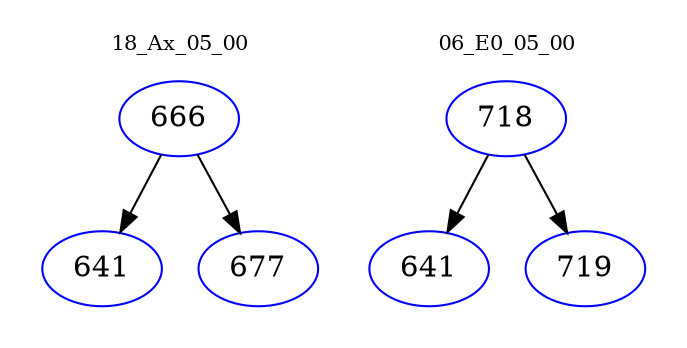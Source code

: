 digraph{
subgraph cluster_0 {
color = white
label = "18_Ax_05_00";
fontsize=10;
T0_666 [label="666", color="blue"]
T0_666 -> T0_641 [color="black"]
T0_641 [label="641", color="blue"]
T0_666 -> T0_677 [color="black"]
T0_677 [label="677", color="blue"]
}
subgraph cluster_1 {
color = white
label = "06_E0_05_00";
fontsize=10;
T1_718 [label="718", color="blue"]
T1_718 -> T1_641 [color="black"]
T1_641 [label="641", color="blue"]
T1_718 -> T1_719 [color="black"]
T1_719 [label="719", color="blue"]
}
}
